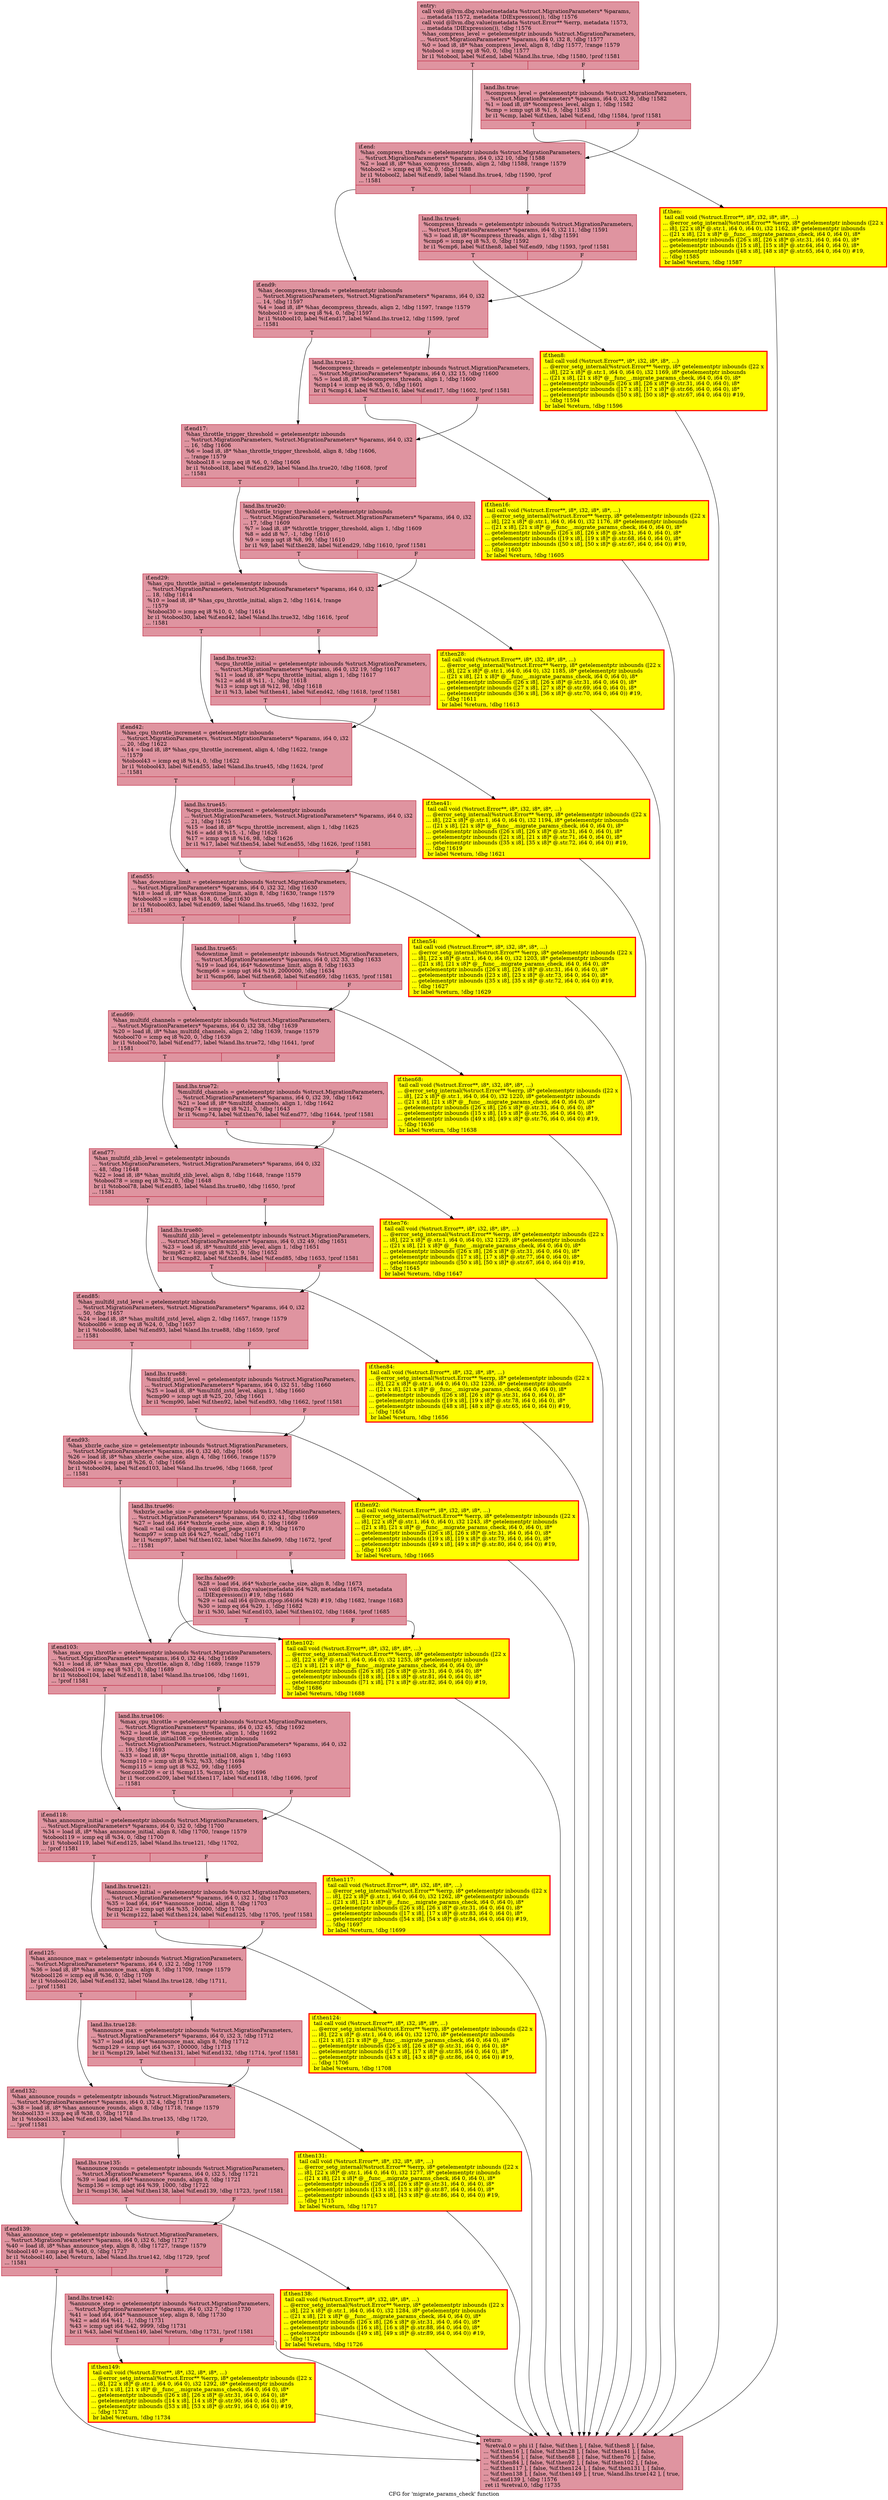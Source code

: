 digraph "CFG for 'migrate_params_check' function" {
	label="CFG for 'migrate_params_check' function";

	Node0x55867e5438c0 [shape=record,color="#b70d28ff", style=filled, fillcolor="#b70d2870",label="{entry:\l  call void @llvm.dbg.value(metadata %struct.MigrationParameters* %params,\l... metadata !1572, metadata !DIExpression()), !dbg !1576\l  call void @llvm.dbg.value(metadata %struct.Error** %errp, metadata !1573,\l... metadata !DIExpression()), !dbg !1576\l  %has_compress_level = getelementptr inbounds %struct.MigrationParameters,\l... %struct.MigrationParameters* %params, i64 0, i32 8, !dbg !1577\l  %0 = load i8, i8* %has_compress_level, align 8, !dbg !1577, !range !1579\l  %tobool = icmp eq i8 %0, 0, !dbg !1577\l  br i1 %tobool, label %if.end, label %land.lhs.true, !dbg !1580, !prof !1581\l|{<s0>T|<s1>F}}"];
	Node0x55867e5438c0:s0 -> Node0x55867e4dd4a0;
	Node0x55867e5438c0:s1 -> Node0x55867e4dd4f0;
	Node0x55867e4dd4f0 [shape=record,color="#b70d28ff", style=filled, fillcolor="#b70d2870",label="{land.lhs.true:                                    \l  %compress_level = getelementptr inbounds %struct.MigrationParameters,\l... %struct.MigrationParameters* %params, i64 0, i32 9, !dbg !1582\l  %1 = load i8, i8* %compress_level, align 1, !dbg !1582\l  %cmp = icmp ugt i8 %1, 9, !dbg !1583\l  br i1 %cmp, label %if.then, label %if.end, !dbg !1584, !prof !1581\l|{<s0>T|<s1>F}}"];
	Node0x55867e4dd4f0:s0 -> Node0x55867e4dd450;
	Node0x55867e4dd4f0:s1 -> Node0x55867e4dd4a0;
	Node0x55867e4dd450 [shape=record,penwidth=3.0, style="filled", color="red", fillcolor="yellow",label="{if.then:                                          \l  tail call void (%struct.Error**, i8*, i32, i8*, i8*, ...)\l... @error_setg_internal(%struct.Error** %errp, i8* getelementptr inbounds ([22 x\l... i8], [22 x i8]* @.str.1, i64 0, i64 0), i32 1162, i8* getelementptr inbounds\l... ([21 x i8], [21 x i8]* @__func__.migrate_params_check, i64 0, i64 0), i8*\l... getelementptr inbounds ([26 x i8], [26 x i8]* @.str.31, i64 0, i64 0), i8*\l... getelementptr inbounds ([15 x i8], [15 x i8]* @.str.64, i64 0, i64 0), i8*\l... getelementptr inbounds ([48 x i8], [48 x i8]* @.str.65, i64 0, i64 0)) #19,\l... !dbg !1585\l  br label %return, !dbg !1587\l}"];
	Node0x55867e4dd450 -> Node0x55867e5439f0;
	Node0x55867e4dd4a0 [shape=record,color="#b70d28ff", style=filled, fillcolor="#b70d2870",label="{if.end:                                           \l  %has_compress_threads = getelementptr inbounds %struct.MigrationParameters,\l... %struct.MigrationParameters* %params, i64 0, i32 10, !dbg !1588\l  %2 = load i8, i8* %has_compress_threads, align 2, !dbg !1588, !range !1579\l  %tobool2 = icmp eq i8 %2, 0, !dbg !1588\l  br i1 %tobool2, label %if.end9, label %land.lhs.true4, !dbg !1590, !prof\l... !1581\l|{<s0>T|<s1>F}}"];
	Node0x55867e4dd4a0:s0 -> Node0x55867e79eaa0;
	Node0x55867e4dd4a0:s1 -> Node0x55867e79eb10;
	Node0x55867e79eb10 [shape=record,color="#b70d28ff", style=filled, fillcolor="#b70d2870",label="{land.lhs.true4:                                   \l  %compress_threads = getelementptr inbounds %struct.MigrationParameters,\l... %struct.MigrationParameters* %params, i64 0, i32 11, !dbg !1591\l  %3 = load i8, i8* %compress_threads, align 1, !dbg !1591\l  %cmp6 = icmp eq i8 %3, 0, !dbg !1592\l  br i1 %cmp6, label %if.then8, label %if.end9, !dbg !1593, !prof !1581\l|{<s0>T|<s1>F}}"];
	Node0x55867e79eb10:s0 -> Node0x55867e79e660;
	Node0x55867e79eb10:s1 -> Node0x55867e79eaa0;
	Node0x55867e79e660 [shape=record,penwidth=3.0, style="filled", color="red", fillcolor="yellow",label="{if.then8:                                         \l  tail call void (%struct.Error**, i8*, i32, i8*, i8*, ...)\l... @error_setg_internal(%struct.Error** %errp, i8* getelementptr inbounds ([22 x\l... i8], [22 x i8]* @.str.1, i64 0, i64 0), i32 1169, i8* getelementptr inbounds\l... ([21 x i8], [21 x i8]* @__func__.migrate_params_check, i64 0, i64 0), i8*\l... getelementptr inbounds ([26 x i8], [26 x i8]* @.str.31, i64 0, i64 0), i8*\l... getelementptr inbounds ([17 x i8], [17 x i8]* @.str.66, i64 0, i64 0), i8*\l... getelementptr inbounds ([50 x i8], [50 x i8]* @.str.67, i64 0, i64 0)) #19,\l... !dbg !1594\l  br label %return, !dbg !1596\l}"];
	Node0x55867e79e660 -> Node0x55867e5439f0;
	Node0x55867e79eaa0 [shape=record,color="#b70d28ff", style=filled, fillcolor="#b70d2870",label="{if.end9:                                          \l  %has_decompress_threads = getelementptr inbounds\l... %struct.MigrationParameters, %struct.MigrationParameters* %params, i64 0, i32\l... 14, !dbg !1597\l  %4 = load i8, i8* %has_decompress_threads, align 2, !dbg !1597, !range !1579\l  %tobool10 = icmp eq i8 %4, 0, !dbg !1597\l  br i1 %tobool10, label %if.end17, label %land.lhs.true12, !dbg !1599, !prof\l... !1581\l|{<s0>T|<s1>F}}"];
	Node0x55867e79eaa0:s0 -> Node0x55867e79fcd0;
	Node0x55867e79eaa0:s1 -> Node0x55867e79fd40;
	Node0x55867e79fd40 [shape=record,color="#b70d28ff", style=filled, fillcolor="#b70d2870",label="{land.lhs.true12:                                  \l  %decompress_threads = getelementptr inbounds %struct.MigrationParameters,\l... %struct.MigrationParameters* %params, i64 0, i32 15, !dbg !1600\l  %5 = load i8, i8* %decompress_threads, align 1, !dbg !1600\l  %cmp14 = icmp eq i8 %5, 0, !dbg !1601\l  br i1 %cmp14, label %if.then16, label %if.end17, !dbg !1602, !prof !1581\l|{<s0>T|<s1>F}}"];
	Node0x55867e79fd40:s0 -> Node0x55867e79f890;
	Node0x55867e79fd40:s1 -> Node0x55867e79fcd0;
	Node0x55867e79f890 [shape=record,penwidth=3.0, style="filled", color="red", fillcolor="yellow",label="{if.then16:                                        \l  tail call void (%struct.Error**, i8*, i32, i8*, i8*, ...)\l... @error_setg_internal(%struct.Error** %errp, i8* getelementptr inbounds ([22 x\l... i8], [22 x i8]* @.str.1, i64 0, i64 0), i32 1176, i8* getelementptr inbounds\l... ([21 x i8], [21 x i8]* @__func__.migrate_params_check, i64 0, i64 0), i8*\l... getelementptr inbounds ([26 x i8], [26 x i8]* @.str.31, i64 0, i64 0), i8*\l... getelementptr inbounds ([19 x i8], [19 x i8]* @.str.68, i64 0, i64 0), i8*\l... getelementptr inbounds ([50 x i8], [50 x i8]* @.str.67, i64 0, i64 0)) #19,\l... !dbg !1603\l  br label %return, !dbg !1605\l}"];
	Node0x55867e79f890 -> Node0x55867e5439f0;
	Node0x55867e79fcd0 [shape=record,color="#b70d28ff", style=filled, fillcolor="#b70d2870",label="{if.end17:                                         \l  %has_throttle_trigger_threshold = getelementptr inbounds\l... %struct.MigrationParameters, %struct.MigrationParameters* %params, i64 0, i32\l... 16, !dbg !1606\l  %6 = load i8, i8* %has_throttle_trigger_threshold, align 8, !dbg !1606,\l... !range !1579\l  %tobool18 = icmp eq i8 %6, 0, !dbg !1606\l  br i1 %tobool18, label %if.end29, label %land.lhs.true20, !dbg !1608, !prof\l... !1581\l|{<s0>T|<s1>F}}"];
	Node0x55867e79fcd0:s0 -> Node0x55867e7a0f10;
	Node0x55867e79fcd0:s1 -> Node0x55867e7a0f60;
	Node0x55867e7a0f60 [shape=record,color="#b70d28ff", style=filled, fillcolor="#b70d2870",label="{land.lhs.true20:                                  \l  %throttle_trigger_threshold = getelementptr inbounds\l... %struct.MigrationParameters, %struct.MigrationParameters* %params, i64 0, i32\l... 17, !dbg !1609\l  %7 = load i8, i8* %throttle_trigger_threshold, align 1, !dbg !1609\l  %8 = add i8 %7, -1, !dbg !1610\l  %9 = icmp ugt i8 %8, 99, !dbg !1610\l  br i1 %9, label %if.then28, label %if.end29, !dbg !1610, !prof !1581\l|{<s0>T|<s1>F}}"];
	Node0x55867e7a0f60:s0 -> Node0x55867e7a0aa0;
	Node0x55867e7a0f60:s1 -> Node0x55867e7a0f10;
	Node0x55867e7a0aa0 [shape=record,penwidth=3.0, style="filled", color="red", fillcolor="yellow",label="{if.then28:                                        \l  tail call void (%struct.Error**, i8*, i32, i8*, i8*, ...)\l... @error_setg_internal(%struct.Error** %errp, i8* getelementptr inbounds ([22 x\l... i8], [22 x i8]* @.str.1, i64 0, i64 0), i32 1185, i8* getelementptr inbounds\l... ([21 x i8], [21 x i8]* @__func__.migrate_params_check, i64 0, i64 0), i8*\l... getelementptr inbounds ([26 x i8], [26 x i8]* @.str.31, i64 0, i64 0), i8*\l... getelementptr inbounds ([27 x i8], [27 x i8]* @.str.69, i64 0, i64 0), i8*\l... getelementptr inbounds ([36 x i8], [36 x i8]* @.str.70, i64 0, i64 0)) #19,\l... !dbg !1611\l  br label %return, !dbg !1613\l}"];
	Node0x55867e7a0aa0 -> Node0x55867e5439f0;
	Node0x55867e7a0f10 [shape=record,color="#b70d28ff", style=filled, fillcolor="#b70d2870",label="{if.end29:                                         \l  %has_cpu_throttle_initial = getelementptr inbounds\l... %struct.MigrationParameters, %struct.MigrationParameters* %params, i64 0, i32\l... 18, !dbg !1614\l  %10 = load i8, i8* %has_cpu_throttle_initial, align 2, !dbg !1614, !range\l... !1579\l  %tobool30 = icmp eq i8 %10, 0, !dbg !1614\l  br i1 %tobool30, label %if.end42, label %land.lhs.true32, !dbg !1616, !prof\l... !1581\l|{<s0>T|<s1>F}}"];
	Node0x55867e7a0f10:s0 -> Node0x55867e648150;
	Node0x55867e7a0f10:s1 -> Node0x55867e6481a0;
	Node0x55867e6481a0 [shape=record,color="#b70d28ff", style=filled, fillcolor="#b70d2870",label="{land.lhs.true32:                                  \l  %cpu_throttle_initial = getelementptr inbounds %struct.MigrationParameters,\l... %struct.MigrationParameters* %params, i64 0, i32 19, !dbg !1617\l  %11 = load i8, i8* %cpu_throttle_initial, align 1, !dbg !1617\l  %12 = add i8 %11, -1, !dbg !1618\l  %13 = icmp ugt i8 %12, 98, !dbg !1618\l  br i1 %13, label %if.then41, label %if.end42, !dbg !1618, !prof !1581\l|{<s0>T|<s1>F}}"];
	Node0x55867e6481a0:s0 -> Node0x55867e647ce0;
	Node0x55867e6481a0:s1 -> Node0x55867e648150;
	Node0x55867e647ce0 [shape=record,penwidth=3.0, style="filled", color="red", fillcolor="yellow",label="{if.then41:                                        \l  tail call void (%struct.Error**, i8*, i32, i8*, i8*, ...)\l... @error_setg_internal(%struct.Error** %errp, i8* getelementptr inbounds ([22 x\l... i8], [22 x i8]* @.str.1, i64 0, i64 0), i32 1194, i8* getelementptr inbounds\l... ([21 x i8], [21 x i8]* @__func__.migrate_params_check, i64 0, i64 0), i8*\l... getelementptr inbounds ([26 x i8], [26 x i8]* @.str.31, i64 0, i64 0), i8*\l... getelementptr inbounds ([21 x i8], [21 x i8]* @.str.71, i64 0, i64 0), i8*\l... getelementptr inbounds ([35 x i8], [35 x i8]* @.str.72, i64 0, i64 0)) #19,\l... !dbg !1619\l  br label %return, !dbg !1621\l}"];
	Node0x55867e647ce0 -> Node0x55867e5439f0;
	Node0x55867e648150 [shape=record,color="#b70d28ff", style=filled, fillcolor="#b70d2870",label="{if.end42:                                         \l  %has_cpu_throttle_increment = getelementptr inbounds\l... %struct.MigrationParameters, %struct.MigrationParameters* %params, i64 0, i32\l... 20, !dbg !1622\l  %14 = load i8, i8* %has_cpu_throttle_increment, align 4, !dbg !1622, !range\l... !1579\l  %tobool43 = icmp eq i8 %14, 0, !dbg !1622\l  br i1 %tobool43, label %if.end55, label %land.lhs.true45, !dbg !1624, !prof\l... !1581\l|{<s0>T|<s1>F}}"];
	Node0x55867e648150:s0 -> Node0x55867e7a6b90;
	Node0x55867e648150:s1 -> Node0x55867e7a6be0;
	Node0x55867e7a6be0 [shape=record,color="#b70d28ff", style=filled, fillcolor="#b70d2870",label="{land.lhs.true45:                                  \l  %cpu_throttle_increment = getelementptr inbounds\l... %struct.MigrationParameters, %struct.MigrationParameters* %params, i64 0, i32\l... 21, !dbg !1625\l  %15 = load i8, i8* %cpu_throttle_increment, align 1, !dbg !1625\l  %16 = add i8 %15, -1, !dbg !1626\l  %17 = icmp ugt i8 %16, 98, !dbg !1626\l  br i1 %17, label %if.then54, label %if.end55, !dbg !1626, !prof !1581\l|{<s0>T|<s1>F}}"];
	Node0x55867e7a6be0:s0 -> Node0x55867e6485b0;
	Node0x55867e7a6be0:s1 -> Node0x55867e7a6b90;
	Node0x55867e6485b0 [shape=record,penwidth=3.0, style="filled", color="red", fillcolor="yellow",label="{if.then54:                                        \l  tail call void (%struct.Error**, i8*, i32, i8*, i8*, ...)\l... @error_setg_internal(%struct.Error** %errp, i8* getelementptr inbounds ([22 x\l... i8], [22 x i8]* @.str.1, i64 0, i64 0), i32 1203, i8* getelementptr inbounds\l... ([21 x i8], [21 x i8]* @__func__.migrate_params_check, i64 0, i64 0), i8*\l... getelementptr inbounds ([26 x i8], [26 x i8]* @.str.31, i64 0, i64 0), i8*\l... getelementptr inbounds ([23 x i8], [23 x i8]* @.str.73, i64 0, i64 0), i8*\l... getelementptr inbounds ([35 x i8], [35 x i8]* @.str.72, i64 0, i64 0)) #19,\l... !dbg !1627\l  br label %return, !dbg !1629\l}"];
	Node0x55867e6485b0 -> Node0x55867e5439f0;
	Node0x55867e7a6b90 [shape=record,color="#b70d28ff", style=filled, fillcolor="#b70d2870",label="{if.end55:                                         \l  %has_downtime_limit = getelementptr inbounds %struct.MigrationParameters,\l... %struct.MigrationParameters* %params, i64 0, i32 32, !dbg !1630\l  %18 = load i8, i8* %has_downtime_limit, align 8, !dbg !1630, !range !1579\l  %tobool63 = icmp eq i8 %18, 0, !dbg !1630\l  br i1 %tobool63, label %if.end69, label %land.lhs.true65, !dbg !1632, !prof\l... !1581\l|{<s0>T|<s1>F}}"];
	Node0x55867e7a6b90:s0 -> Node0x55867e62ecf0;
	Node0x55867e7a6b90:s1 -> Node0x55867e62ed40;
	Node0x55867e62ed40 [shape=record,color="#b70d28ff", style=filled, fillcolor="#b70d2870",label="{land.lhs.true65:                                  \l  %downtime_limit = getelementptr inbounds %struct.MigrationParameters,\l... %struct.MigrationParameters* %params, i64 0, i32 33, !dbg !1633\l  %19 = load i64, i64* %downtime_limit, align 8, !dbg !1633\l  %cmp66 = icmp ugt i64 %19, 2000000, !dbg !1634\l  br i1 %cmp66, label %if.then68, label %if.end69, !dbg !1635, !prof !1581\l|{<s0>T|<s1>F}}"];
	Node0x55867e62ed40:s0 -> Node0x55867e62e880;
	Node0x55867e62ed40:s1 -> Node0x55867e62ecf0;
	Node0x55867e62e880 [shape=record,penwidth=3.0, style="filled", color="red", fillcolor="yellow",label="{if.then68:                                        \l  tail call void (%struct.Error**, i8*, i32, i8*, i8*, ...)\l... @error_setg_internal(%struct.Error** %errp, i8* getelementptr inbounds ([22 x\l... i8], [22 x i8]* @.str.1, i64 0, i64 0), i32 1220, i8* getelementptr inbounds\l... ([21 x i8], [21 x i8]* @__func__.migrate_params_check, i64 0, i64 0), i8*\l... getelementptr inbounds ([26 x i8], [26 x i8]* @.str.31, i64 0, i64 0), i8*\l... getelementptr inbounds ([15 x i8], [15 x i8]* @.str.35, i64 0, i64 0), i8*\l... getelementptr inbounds ([49 x i8], [49 x i8]* @.str.76, i64 0, i64 0)) #19,\l... !dbg !1636\l  br label %return, !dbg !1638\l}"];
	Node0x55867e62e880 -> Node0x55867e5439f0;
	Node0x55867e62ecf0 [shape=record,color="#b70d28ff", style=filled, fillcolor="#b70d2870",label="{if.end69:                                         \l  %has_multifd_channels = getelementptr inbounds %struct.MigrationParameters,\l... %struct.MigrationParameters* %params, i64 0, i32 38, !dbg !1639\l  %20 = load i8, i8* %has_multifd_channels, align 2, !dbg !1639, !range !1579\l  %tobool70 = icmp eq i8 %20, 0, !dbg !1639\l  br i1 %tobool70, label %if.end77, label %land.lhs.true72, !dbg !1641, !prof\l... !1581\l|{<s0>T|<s1>F}}"];
	Node0x55867e62ecf0:s0 -> Node0x55867e62fd80;
	Node0x55867e62ecf0:s1 -> Node0x55867e62fdd0;
	Node0x55867e62fdd0 [shape=record,color="#b70d28ff", style=filled, fillcolor="#b70d2870",label="{land.lhs.true72:                                  \l  %multifd_channels = getelementptr inbounds %struct.MigrationParameters,\l... %struct.MigrationParameters* %params, i64 0, i32 39, !dbg !1642\l  %21 = load i8, i8* %multifd_channels, align 1, !dbg !1642\l  %cmp74 = icmp eq i8 %21, 0, !dbg !1643\l  br i1 %cmp74, label %if.then76, label %if.end77, !dbg !1644, !prof !1581\l|{<s0>T|<s1>F}}"];
	Node0x55867e62fdd0:s0 -> Node0x55867e62f910;
	Node0x55867e62fdd0:s1 -> Node0x55867e62fd80;
	Node0x55867e62f910 [shape=record,penwidth=3.0, style="filled", color="red", fillcolor="yellow",label="{if.then76:                                        \l  tail call void (%struct.Error**, i8*, i32, i8*, i8*, ...)\l... @error_setg_internal(%struct.Error** %errp, i8* getelementptr inbounds ([22 x\l... i8], [22 x i8]* @.str.1, i64 0, i64 0), i32 1229, i8* getelementptr inbounds\l... ([21 x i8], [21 x i8]* @__func__.migrate_params_check, i64 0, i64 0), i8*\l... getelementptr inbounds ([26 x i8], [26 x i8]* @.str.31, i64 0, i64 0), i8*\l... getelementptr inbounds ([17 x i8], [17 x i8]* @.str.77, i64 0, i64 0), i8*\l... getelementptr inbounds ([50 x i8], [50 x i8]* @.str.67, i64 0, i64 0)) #19,\l... !dbg !1645\l  br label %return, !dbg !1647\l}"];
	Node0x55867e62f910 -> Node0x55867e5439f0;
	Node0x55867e62fd80 [shape=record,color="#b70d28ff", style=filled, fillcolor="#b70d2870",label="{if.end77:                                         \l  %has_multifd_zlib_level = getelementptr inbounds\l... %struct.MigrationParameters, %struct.MigrationParameters* %params, i64 0, i32\l... 48, !dbg !1648\l  %22 = load i8, i8* %has_multifd_zlib_level, align 8, !dbg !1648, !range !1579\l  %tobool78 = icmp eq i8 %22, 0, !dbg !1648\l  br i1 %tobool78, label %if.end85, label %land.lhs.true80, !dbg !1650, !prof\l... !1581\l|{<s0>T|<s1>F}}"];
	Node0x55867e62fd80:s0 -> Node0x55867e7acc60;
	Node0x55867e62fd80:s1 -> Node0x55867e7accb0;
	Node0x55867e7accb0 [shape=record,color="#b70d28ff", style=filled, fillcolor="#b70d2870",label="{land.lhs.true80:                                  \l  %multifd_zlib_level = getelementptr inbounds %struct.MigrationParameters,\l... %struct.MigrationParameters* %params, i64 0, i32 49, !dbg !1651\l  %23 = load i8, i8* %multifd_zlib_level, align 1, !dbg !1651\l  %cmp82 = icmp ugt i8 %23, 9, !dbg !1652\l  br i1 %cmp82, label %if.then84, label %if.end85, !dbg !1653, !prof !1581\l|{<s0>T|<s1>F}}"];
	Node0x55867e7accb0:s0 -> Node0x55867e7ac7f0;
	Node0x55867e7accb0:s1 -> Node0x55867e7acc60;
	Node0x55867e7ac7f0 [shape=record,penwidth=3.0, style="filled", color="red", fillcolor="yellow",label="{if.then84:                                        \l  tail call void (%struct.Error**, i8*, i32, i8*, i8*, ...)\l... @error_setg_internal(%struct.Error** %errp, i8* getelementptr inbounds ([22 x\l... i8], [22 x i8]* @.str.1, i64 0, i64 0), i32 1236, i8* getelementptr inbounds\l... ([21 x i8], [21 x i8]* @__func__.migrate_params_check, i64 0, i64 0), i8*\l... getelementptr inbounds ([26 x i8], [26 x i8]* @.str.31, i64 0, i64 0), i8*\l... getelementptr inbounds ([19 x i8], [19 x i8]* @.str.78, i64 0, i64 0), i8*\l... getelementptr inbounds ([48 x i8], [48 x i8]* @.str.65, i64 0, i64 0)) #19,\l... !dbg !1654\l  br label %return, !dbg !1656\l}"];
	Node0x55867e7ac7f0 -> Node0x55867e5439f0;
	Node0x55867e7acc60 [shape=record,color="#b70d28ff", style=filled, fillcolor="#b70d2870",label="{if.end85:                                         \l  %has_multifd_zstd_level = getelementptr inbounds\l... %struct.MigrationParameters, %struct.MigrationParameters* %params, i64 0, i32\l... 50, !dbg !1657\l  %24 = load i8, i8* %has_multifd_zstd_level, align 2, !dbg !1657, !range !1579\l  %tobool86 = icmp eq i8 %24, 0, !dbg !1657\l  br i1 %tobool86, label %if.end93, label %land.lhs.true88, !dbg !1659, !prof\l... !1581\l|{<s0>T|<s1>F}}"];
	Node0x55867e7acc60:s0 -> Node0x55867e5a6190;
	Node0x55867e7acc60:s1 -> Node0x55867e5a61e0;
	Node0x55867e5a61e0 [shape=record,color="#b70d28ff", style=filled, fillcolor="#b70d2870",label="{land.lhs.true88:                                  \l  %multifd_zstd_level = getelementptr inbounds %struct.MigrationParameters,\l... %struct.MigrationParameters* %params, i64 0, i32 51, !dbg !1660\l  %25 = load i8, i8* %multifd_zstd_level, align 1, !dbg !1660\l  %cmp90 = icmp ugt i8 %25, 20, !dbg !1661\l  br i1 %cmp90, label %if.then92, label %if.end93, !dbg !1662, !prof !1581\l|{<s0>T|<s1>F}}"];
	Node0x55867e5a61e0:s0 -> Node0x55867e7ad890;
	Node0x55867e5a61e0:s1 -> Node0x55867e5a6190;
	Node0x55867e7ad890 [shape=record,penwidth=3.0, style="filled", color="red", fillcolor="yellow",label="{if.then92:                                        \l  tail call void (%struct.Error**, i8*, i32, i8*, i8*, ...)\l... @error_setg_internal(%struct.Error** %errp, i8* getelementptr inbounds ([22 x\l... i8], [22 x i8]* @.str.1, i64 0, i64 0), i32 1243, i8* getelementptr inbounds\l... ([21 x i8], [21 x i8]* @__func__.migrate_params_check, i64 0, i64 0), i8*\l... getelementptr inbounds ([26 x i8], [26 x i8]* @.str.31, i64 0, i64 0), i8*\l... getelementptr inbounds ([19 x i8], [19 x i8]* @.str.79, i64 0, i64 0), i8*\l... getelementptr inbounds ([49 x i8], [49 x i8]* @.str.80, i64 0, i64 0)) #19,\l... !dbg !1663\l  br label %return, !dbg !1665\l}"];
	Node0x55867e7ad890 -> Node0x55867e5439f0;
	Node0x55867e5a6190 [shape=record,color="#b70d28ff", style=filled, fillcolor="#b70d2870",label="{if.end93:                                         \l  %has_xbzrle_cache_size = getelementptr inbounds %struct.MigrationParameters,\l... %struct.MigrationParameters* %params, i64 0, i32 40, !dbg !1666\l  %26 = load i8, i8* %has_xbzrle_cache_size, align 4, !dbg !1666, !range !1579\l  %tobool94 = icmp eq i8 %26, 0, !dbg !1666\l  br i1 %tobool94, label %if.end103, label %land.lhs.true96, !dbg !1668, !prof\l... !1581\l|{<s0>T|<s1>F}}"];
	Node0x55867e5a6190:s0 -> Node0x55867e7af560;
	Node0x55867e5a6190:s1 -> Node0x55867e7af5b0;
	Node0x55867e7af5b0 [shape=record,color="#b70d28ff", style=filled, fillcolor="#b70d2870",label="{land.lhs.true96:                                  \l  %xbzrle_cache_size = getelementptr inbounds %struct.MigrationParameters,\l... %struct.MigrationParameters* %params, i64 0, i32 41, !dbg !1669\l  %27 = load i64, i64* %xbzrle_cache_size, align 8, !dbg !1669\l  %call = tail call i64 @qemu_target_page_size() #19, !dbg !1670\l  %cmp97 = icmp ult i64 %27, %call, !dbg !1671\l  br i1 %cmp97, label %if.then102, label %lor.lhs.false99, !dbg !1672, !prof\l... !1581\l|{<s0>T|<s1>F}}"];
	Node0x55867e7af5b0:s0 -> Node0x55867e7af0f0;
	Node0x55867e7af5b0:s1 -> Node0x55867e7afa70;
	Node0x55867e7afa70 [shape=record,color="#b70d28ff", style=filled, fillcolor="#b70d2870",label="{lor.lhs.false99:                                  \l  %28 = load i64, i64* %xbzrle_cache_size, align 8, !dbg !1673\l  call void @llvm.dbg.value(metadata i64 %28, metadata !1674, metadata\l... !DIExpression()) #19, !dbg !1680\l  %29 = tail call i64 @llvm.ctpop.i64(i64 %28) #19, !dbg !1682, !range !1683\l  %30 = icmp eq i64 %29, 1, !dbg !1682\l  br i1 %30, label %if.end103, label %if.then102, !dbg !1684, !prof !1685\l|{<s0>T|<s1>F}}"];
	Node0x55867e7afa70:s0 -> Node0x55867e7af560;
	Node0x55867e7afa70:s1 -> Node0x55867e7af0f0;
	Node0x55867e7af0f0 [shape=record,penwidth=3.0, style="filled", color="red", fillcolor="yellow",label="{if.then102:                                       \l  tail call void (%struct.Error**, i8*, i32, i8*, i8*, ...)\l... @error_setg_internal(%struct.Error** %errp, i8* getelementptr inbounds ([22 x\l... i8], [22 x i8]* @.str.1, i64 0, i64 0), i32 1253, i8* getelementptr inbounds\l... ([21 x i8], [21 x i8]* @__func__.migrate_params_check, i64 0, i64 0), i8*\l... getelementptr inbounds ([26 x i8], [26 x i8]* @.str.31, i64 0, i64 0), i8*\l... getelementptr inbounds ([18 x i8], [18 x i8]* @.str.81, i64 0, i64 0), i8*\l... getelementptr inbounds ([71 x i8], [71 x i8]* @.str.82, i64 0, i64 0)) #19,\l... !dbg !1686\l  br label %return, !dbg !1688\l}"];
	Node0x55867e7af0f0 -> Node0x55867e5439f0;
	Node0x55867e7af560 [shape=record,color="#b70d28ff", style=filled, fillcolor="#b70d2870",label="{if.end103:                                        \l  %has_max_cpu_throttle = getelementptr inbounds %struct.MigrationParameters,\l... %struct.MigrationParameters* %params, i64 0, i32 44, !dbg !1689\l  %31 = load i8, i8* %has_max_cpu_throttle, align 8, !dbg !1689, !range !1579\l  %tobool104 = icmp eq i8 %31, 0, !dbg !1689\l  br i1 %tobool104, label %if.end118, label %land.lhs.true106, !dbg !1691,\l... !prof !1581\l|{<s0>T|<s1>F}}"];
	Node0x55867e7af560:s0 -> Node0x55867e7b1170;
	Node0x55867e7af560:s1 -> Node0x55867e7b11c0;
	Node0x55867e7b11c0 [shape=record,color="#b70d28ff", style=filled, fillcolor="#b70d2870",label="{land.lhs.true106:                                 \l  %max_cpu_throttle = getelementptr inbounds %struct.MigrationParameters,\l... %struct.MigrationParameters* %params, i64 0, i32 45, !dbg !1692\l  %32 = load i8, i8* %max_cpu_throttle, align 1, !dbg !1692\l  %cpu_throttle_initial108 = getelementptr inbounds\l... %struct.MigrationParameters, %struct.MigrationParameters* %params, i64 0, i32\l... 19, !dbg !1693\l  %33 = load i8, i8* %cpu_throttle_initial108, align 1, !dbg !1693\l  %cmp110 = icmp ult i8 %32, %33, !dbg !1694\l  %cmp115 = icmp ugt i8 %32, 99, !dbg !1695\l  %or.cond209 = or i1 %cmp115, %cmp110, !dbg !1696\l  br i1 %or.cond209, label %if.then117, label %if.end118, !dbg !1696, !prof\l... !1581\l|{<s0>T|<s1>F}}"];
	Node0x55867e7b11c0:s0 -> Node0x55867dd40ce0;
	Node0x55867e7b11c0:s1 -> Node0x55867e7b1170;
	Node0x55867dd40ce0 [shape=record,penwidth=3.0, style="filled", color="red", fillcolor="yellow",label="{if.then117:                                       \l  tail call void (%struct.Error**, i8*, i32, i8*, i8*, ...)\l... @error_setg_internal(%struct.Error** %errp, i8* getelementptr inbounds ([22 x\l... i8], [22 x i8]* @.str.1, i64 0, i64 0), i32 1262, i8* getelementptr inbounds\l... ([21 x i8], [21 x i8]* @__func__.migrate_params_check, i64 0, i64 0), i8*\l... getelementptr inbounds ([26 x i8], [26 x i8]* @.str.31, i64 0, i64 0), i8*\l... getelementptr inbounds ([17 x i8], [17 x i8]* @.str.83, i64 0, i64 0), i8*\l... getelementptr inbounds ([54 x i8], [54 x i8]* @.str.84, i64 0, i64 0)) #19,\l... !dbg !1697\l  br label %return, !dbg !1699\l}"];
	Node0x55867dd40ce0 -> Node0x55867e5439f0;
	Node0x55867e7b1170 [shape=record,color="#b70d28ff", style=filled, fillcolor="#b70d2870",label="{if.end118:                                        \l  %has_announce_initial = getelementptr inbounds %struct.MigrationParameters,\l... %struct.MigrationParameters* %params, i64 0, i32 0, !dbg !1700\l  %34 = load i8, i8* %has_announce_initial, align 8, !dbg !1700, !range !1579\l  %tobool119 = icmp eq i8 %34, 0, !dbg !1700\l  br i1 %tobool119, label %if.end125, label %land.lhs.true121, !dbg !1702,\l... !prof !1581\l|{<s0>T|<s1>F}}"];
	Node0x55867e7b1170:s0 -> Node0x55867e7b2790;
	Node0x55867e7b1170:s1 -> Node0x55867e7b27e0;
	Node0x55867e7b27e0 [shape=record,color="#b70d28ff", style=filled, fillcolor="#b70d2870",label="{land.lhs.true121:                                 \l  %announce_initial = getelementptr inbounds %struct.MigrationParameters,\l... %struct.MigrationParameters* %params, i64 0, i32 1, !dbg !1703\l  %35 = load i64, i64* %announce_initial, align 8, !dbg !1703\l  %cmp122 = icmp ugt i64 %35, 100000, !dbg !1704\l  br i1 %cmp122, label %if.then124, label %if.end125, !dbg !1705, !prof !1581\l|{<s0>T|<s1>F}}"];
	Node0x55867e7b27e0:s0 -> Node0x55867e7b2320;
	Node0x55867e7b27e0:s1 -> Node0x55867e7b2790;
	Node0x55867e7b2320 [shape=record,penwidth=3.0, style="filled", color="red", fillcolor="yellow",label="{if.then124:                                       \l  tail call void (%struct.Error**, i8*, i32, i8*, i8*, ...)\l... @error_setg_internal(%struct.Error** %errp, i8* getelementptr inbounds ([22 x\l... i8], [22 x i8]* @.str.1, i64 0, i64 0), i32 1270, i8* getelementptr inbounds\l... ([21 x i8], [21 x i8]* @__func__.migrate_params_check, i64 0, i64 0), i8*\l... getelementptr inbounds ([26 x i8], [26 x i8]* @.str.31, i64 0, i64 0), i8*\l... getelementptr inbounds ([17 x i8], [17 x i8]* @.str.85, i64 0, i64 0), i8*\l... getelementptr inbounds ([43 x i8], [43 x i8]* @.str.86, i64 0, i64 0)) #19,\l... !dbg !1706\l  br label %return, !dbg !1708\l}"];
	Node0x55867e7b2320 -> Node0x55867e5439f0;
	Node0x55867e7b2790 [shape=record,color="#b70d28ff", style=filled, fillcolor="#b70d2870",label="{if.end125:                                        \l  %has_announce_max = getelementptr inbounds %struct.MigrationParameters,\l... %struct.MigrationParameters* %params, i64 0, i32 2, !dbg !1709\l  %36 = load i8, i8* %has_announce_max, align 8, !dbg !1709, !range !1579\l  %tobool126 = icmp eq i8 %36, 0, !dbg !1709\l  br i1 %tobool126, label %if.end132, label %land.lhs.true128, !dbg !1711,\l... !prof !1581\l|{<s0>T|<s1>F}}"];
	Node0x55867e7b2790:s0 -> Node0x55867e7b3980;
	Node0x55867e7b2790:s1 -> Node0x55867e7b39d0;
	Node0x55867e7b39d0 [shape=record,color="#b70d28ff", style=filled, fillcolor="#b70d2870",label="{land.lhs.true128:                                 \l  %announce_max = getelementptr inbounds %struct.MigrationParameters,\l... %struct.MigrationParameters* %params, i64 0, i32 3, !dbg !1712\l  %37 = load i64, i64* %announce_max, align 8, !dbg !1712\l  %cmp129 = icmp ugt i64 %37, 100000, !dbg !1713\l  br i1 %cmp129, label %if.then131, label %if.end132, !dbg !1714, !prof !1581\l|{<s0>T|<s1>F}}"];
	Node0x55867e7b39d0:s0 -> Node0x55867e7b3540;
	Node0x55867e7b39d0:s1 -> Node0x55867e7b3980;
	Node0x55867e7b3540 [shape=record,penwidth=3.0, style="filled", color="red", fillcolor="yellow",label="{if.then131:                                       \l  tail call void (%struct.Error**, i8*, i32, i8*, i8*, ...)\l... @error_setg_internal(%struct.Error** %errp, i8* getelementptr inbounds ([22 x\l... i8], [22 x i8]* @.str.1, i64 0, i64 0), i32 1277, i8* getelementptr inbounds\l... ([21 x i8], [21 x i8]* @__func__.migrate_params_check, i64 0, i64 0), i8*\l... getelementptr inbounds ([26 x i8], [26 x i8]* @.str.31, i64 0, i64 0), i8*\l... getelementptr inbounds ([13 x i8], [13 x i8]* @.str.87, i64 0, i64 0), i8*\l... getelementptr inbounds ([43 x i8], [43 x i8]* @.str.86, i64 0, i64 0)) #19,\l... !dbg !1715\l  br label %return, !dbg !1717\l}"];
	Node0x55867e7b3540 -> Node0x55867e5439f0;
	Node0x55867e7b3980 [shape=record,color="#b70d28ff", style=filled, fillcolor="#b70d2870",label="{if.end132:                                        \l  %has_announce_rounds = getelementptr inbounds %struct.MigrationParameters,\l... %struct.MigrationParameters* %params, i64 0, i32 4, !dbg !1718\l  %38 = load i8, i8* %has_announce_rounds, align 8, !dbg !1718, !range !1579\l  %tobool133 = icmp eq i8 %38, 0, !dbg !1718\l  br i1 %tobool133, label %if.end139, label %land.lhs.true135, !dbg !1720,\l... !prof !1581\l|{<s0>T|<s1>F}}"];
	Node0x55867e7b3980:s0 -> Node0x55867e7b4960;
	Node0x55867e7b3980:s1 -> Node0x55867e7b49b0;
	Node0x55867e7b49b0 [shape=record,color="#b70d28ff", style=filled, fillcolor="#b70d2870",label="{land.lhs.true135:                                 \l  %announce_rounds = getelementptr inbounds %struct.MigrationParameters,\l... %struct.MigrationParameters* %params, i64 0, i32 5, !dbg !1721\l  %39 = load i64, i64* %announce_rounds, align 8, !dbg !1721\l  %cmp136 = icmp ugt i64 %39, 1000, !dbg !1722\l  br i1 %cmp136, label %if.then138, label %if.end139, !dbg !1723, !prof !1581\l|{<s0>T|<s1>F}}"];
	Node0x55867e7b49b0:s0 -> Node0x55867e7b4520;
	Node0x55867e7b49b0:s1 -> Node0x55867e7b4960;
	Node0x55867e7b4520 [shape=record,penwidth=3.0, style="filled", color="red", fillcolor="yellow",label="{if.then138:                                       \l  tail call void (%struct.Error**, i8*, i32, i8*, i8*, ...)\l... @error_setg_internal(%struct.Error** %errp, i8* getelementptr inbounds ([22 x\l... i8], [22 x i8]* @.str.1, i64 0, i64 0), i32 1284, i8* getelementptr inbounds\l... ([21 x i8], [21 x i8]* @__func__.migrate_params_check, i64 0, i64 0), i8*\l... getelementptr inbounds ([26 x i8], [26 x i8]* @.str.31, i64 0, i64 0), i8*\l... getelementptr inbounds ([16 x i8], [16 x i8]* @.str.88, i64 0, i64 0), i8*\l... getelementptr inbounds ([49 x i8], [49 x i8]* @.str.89, i64 0, i64 0)) #19,\l... !dbg !1724\l  br label %return, !dbg !1726\l}"];
	Node0x55867e7b4520 -> Node0x55867e5439f0;
	Node0x55867e7b4960 [shape=record,color="#b70d28ff", style=filled, fillcolor="#b70d2870",label="{if.end139:                                        \l  %has_announce_step = getelementptr inbounds %struct.MigrationParameters,\l... %struct.MigrationParameters* %params, i64 0, i32 6, !dbg !1727\l  %40 = load i8, i8* %has_announce_step, align 8, !dbg !1727, !range !1579\l  %tobool140 = icmp eq i8 %40, 0, !dbg !1727\l  br i1 %tobool140, label %return, label %land.lhs.true142, !dbg !1729, !prof\l... !1581\l|{<s0>T|<s1>F}}"];
	Node0x55867e7b4960:s0 -> Node0x55867e5439f0;
	Node0x55867e7b4960:s1 -> Node0x55867e7b5b70;
	Node0x55867e7b5b70 [shape=record,color="#b70d28ff", style=filled, fillcolor="#b70d2870",label="{land.lhs.true142:                                 \l  %announce_step = getelementptr inbounds %struct.MigrationParameters,\l... %struct.MigrationParameters* %params, i64 0, i32 7, !dbg !1730\l  %41 = load i64, i64* %announce_step, align 8, !dbg !1730\l  %42 = add i64 %41, -1, !dbg !1731\l  %43 = icmp ugt i64 %42, 9999, !dbg !1731\l  br i1 %43, label %if.then149, label %return, !dbg !1731, !prof !1581\l|{<s0>T|<s1>F}}"];
	Node0x55867e7b5b70:s0 -> Node0x55867e7b56e0;
	Node0x55867e7b5b70:s1 -> Node0x55867e5439f0;
	Node0x55867e7b56e0 [shape=record,penwidth=3.0, style="filled", color="red", fillcolor="yellow",label="{if.then149:                                       \l  tail call void (%struct.Error**, i8*, i32, i8*, i8*, ...)\l... @error_setg_internal(%struct.Error** %errp, i8* getelementptr inbounds ([22 x\l... i8], [22 x i8]* @.str.1, i64 0, i64 0), i32 1292, i8* getelementptr inbounds\l... ([21 x i8], [21 x i8]* @__func__.migrate_params_check, i64 0, i64 0), i8*\l... getelementptr inbounds ([26 x i8], [26 x i8]* @.str.31, i64 0, i64 0), i8*\l... getelementptr inbounds ([14 x i8], [14 x i8]* @.str.90, i64 0, i64 0), i8*\l... getelementptr inbounds ([53 x i8], [53 x i8]* @.str.91, i64 0, i64 0)) #19,\l... !dbg !1732\l  br label %return, !dbg !1734\l}"];
	Node0x55867e7b56e0 -> Node0x55867e5439f0;
	Node0x55867e5439f0 [shape=record,color="#b70d28ff", style=filled, fillcolor="#b70d2870",label="{return:                                           \l  %retval.0 = phi i1 [ false, %if.then ], [ false, %if.then8 ], [ false,\l... %if.then16 ], [ false, %if.then28 ], [ false, %if.then41 ], [ false,\l... %if.then54 ], [ false, %if.then68 ], [ false, %if.then76 ], [ false,\l... %if.then84 ], [ false, %if.then92 ], [ false, %if.then102 ], [ false,\l... %if.then117 ], [ false, %if.then124 ], [ false, %if.then131 ], [ false,\l... %if.then138 ], [ false, %if.then149 ], [ true, %land.lhs.true142 ], [ true,\l... %if.end139 ], !dbg !1576\l  ret i1 %retval.0, !dbg !1735\l}"];
}
